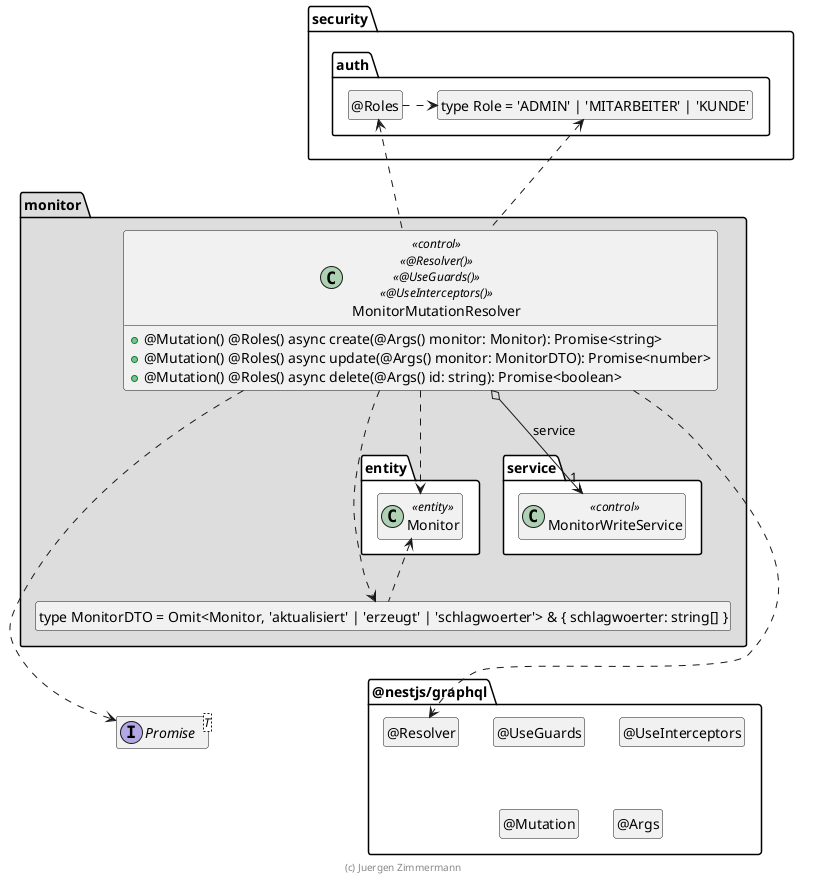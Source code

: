 ' Copyright (C) 2019 - present Juergen Zimmermann, Hochschule Karlsruhe
'
' This program is free software: you can redistribute it and/or modify
' it under the terms of the GNU General Public License as published by
' the Free Software Foundation, either version 3 of the License, or
' (at your option) any later version.
'
' This program is distributed in the hope that it will be useful,
' but WITHOUT ANY WARRANTY; without even the implied warranty of
' MERCHANTABILITY or FITNESS FOR A PARTICULAR PURPOSE.  See the
' GNU General Public License for more details.
'
' You should have received a copy of the GNU General Public License
' along with this program.  If not, see <https://www.gnu.org/licenses/>.

' Preview durch <Alt>d

@startuml Controller-Klasse

interface Promise<T>

package @nestjs/graphql {
  class "@Resolver" as Resolver
  hide Resolver circle

  class "@UseGuards" as UseGuards
  hide UseGuards circle

  class "@UseInterceptors" as UseInterceptors
  hide UseInterceptors circle

  class "@Mutation" as Mutation
  hide Mutation circle

  class "@Args" as Args
  hide Args circle
}

package security.auth {
  class "type Role = 'ADMIN' | 'MITARBEITER' | 'KUNDE'" as Role
  hide Role circle

  class "@Roles" as Roles
  hide Roles circle

  Roles .right.> Role
}

package monitor #DDDDDD {
  package entity #FFFFFF {
    class Monitor <<entity>>
  }

  package service #FFFFFF {
    class MonitorWriteService << control >>
  }

  class "type MonitorDTO = Omit<Monitor, 'aktualisiert' | 'erzeugt' | 'schlagwoerter'> & { schlagwoerter: string[] }" as MonitorDTO
  hide MonitorDTO circle

  class MonitorMutationResolver << control >> << @Resolver() >> << @UseGuards() >> << @UseInterceptors() >> {
    + @Mutation() @Roles() async create(@Args() monitor: Monitor): Promise<string>
    + @Mutation() @Roles() async update(@Args() monitor: MonitorDTO): Promise<number>
    + @Mutation() @Roles() async delete(@Args() id: string): Promise<boolean>
  }

  MonitorMutationResolver o-down-> "1" MonitorWriteService : service

  MonitorMutationResolver ..> Monitor
  MonitorMutationResolver ..> MonitorDTO
  MonitorDTO .up.> Monitor
  MonitorMutationResolver ..> Promise
  MonitorMutationResolver ..> Resolver

  MonitorMutationResolver .up.> Roles
  MonitorMutationResolver .up.> Role

  MonitorDTO .[hidden].> Promise
  MonitorDTO .[hidden].> Resolver
}

hide empty members

footer (c) Juergen Zimmermann

@enduml
